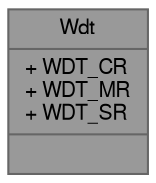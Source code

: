 digraph "Wdt"
{
 // LATEX_PDF_SIZE
  bgcolor="transparent";
  edge [fontname=FreeSans,fontsize=10,labelfontname=FreeSans,labelfontsize=10];
  node [fontname=FreeSans,fontsize=10,shape=box,height=0.2,width=0.4];
  Node1 [shape=record,label="{Wdt\n|+ WDT_CR\l+ WDT_MR\l+ WDT_SR\l|}",height=0.2,width=0.4,color="gray40", fillcolor="grey60", style="filled", fontcolor="black",tooltip="Wdt hardware registers."];
}

